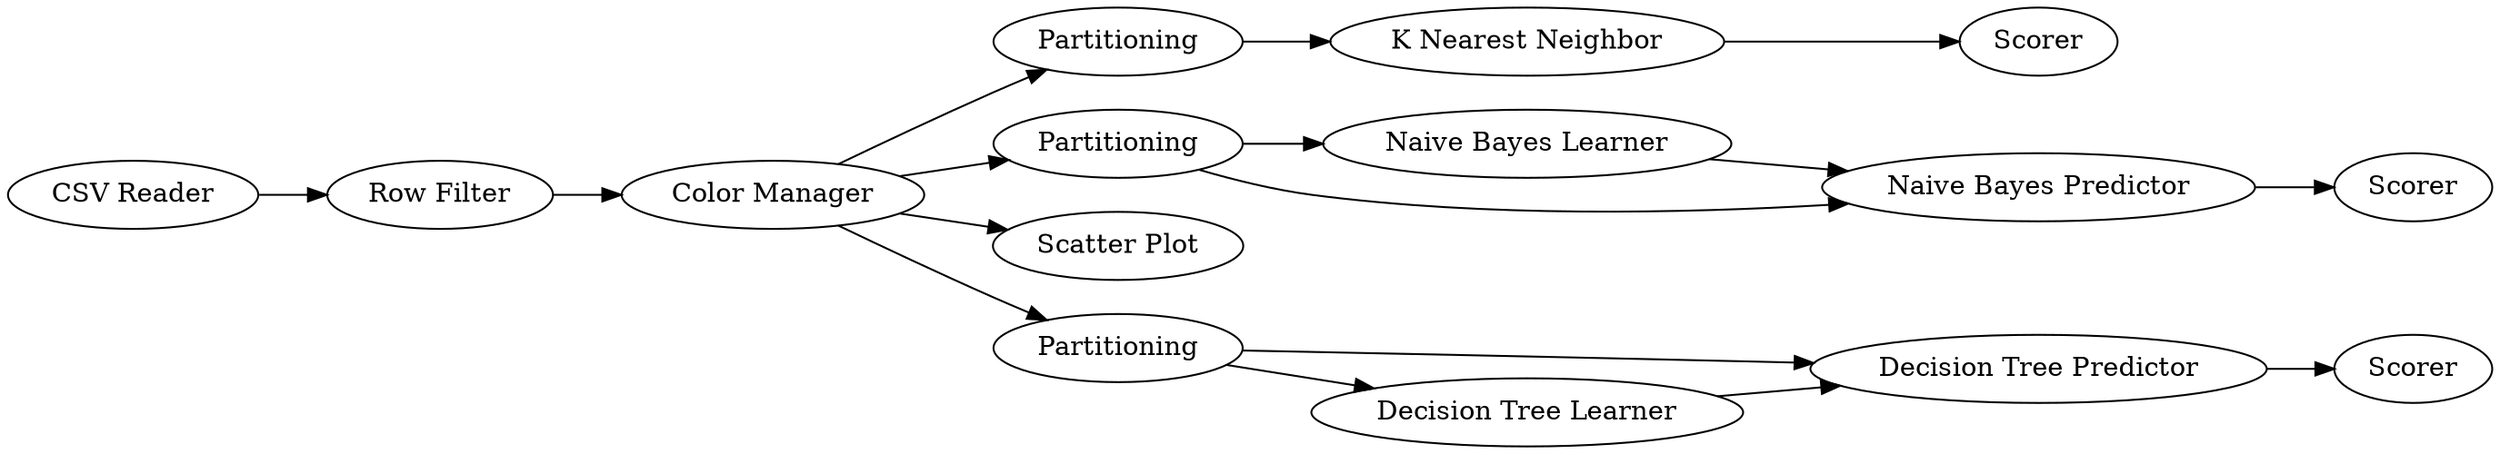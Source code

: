 digraph {
	3 -> 9
	12 -> 13
	7 -> 8
	12 -> 14
	3 -> 4
	13 -> 14
	3 -> 5
	3 -> 12
	14 -> 15
	1 -> 2
	9 -> 10
	5 -> 6
	2 -> 3
	6 -> 7
	10 -> 11
	5 -> 7
	5 [label=Partitioning]
	13 [label="Naive Bayes Learner"]
	1 [label="CSV Reader"]
	7 [label="Decision Tree Predictor"]
	9 [label=Partitioning]
	11 [label=Scorer]
	4 [label="Scatter Plot"]
	10 [label="K Nearest Neighbor"]
	6 [label="Decision Tree Learner"]
	8 [label=Scorer]
	15 [label=Scorer]
	14 [label="Naive Bayes Predictor"]
	3 [label="Color Manager"]
	2 [label="Row Filter"]
	12 [label=Partitioning]
	rankdir=LR
}
